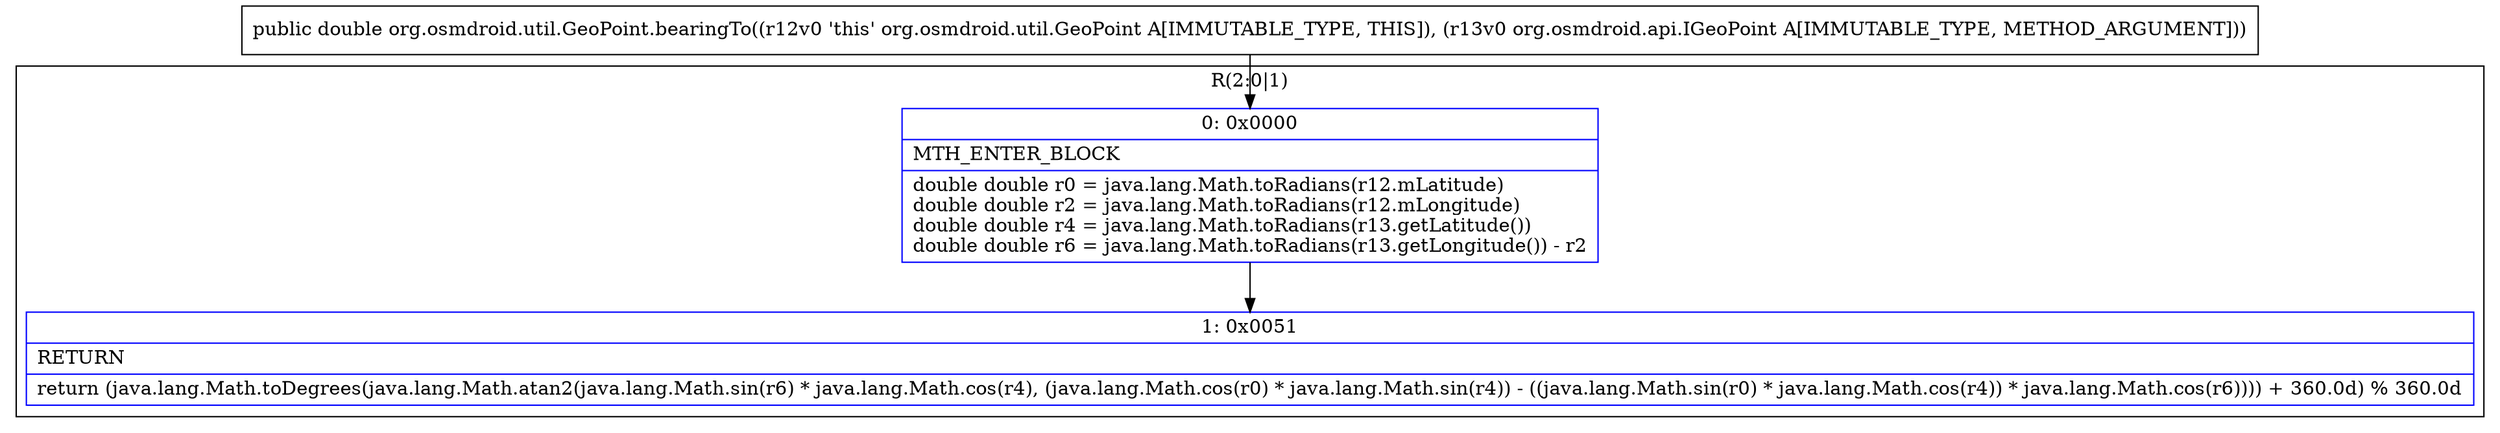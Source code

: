 digraph "CFG fororg.osmdroid.util.GeoPoint.bearingTo(Lorg\/osmdroid\/api\/IGeoPoint;)D" {
subgraph cluster_Region_501284145 {
label = "R(2:0|1)";
node [shape=record,color=blue];
Node_0 [shape=record,label="{0\:\ 0x0000|MTH_ENTER_BLOCK\l|double double r0 = java.lang.Math.toRadians(r12.mLatitude)\ldouble double r2 = java.lang.Math.toRadians(r12.mLongitude)\ldouble double r4 = java.lang.Math.toRadians(r13.getLatitude())\ldouble double r6 = java.lang.Math.toRadians(r13.getLongitude()) \- r2\l}"];
Node_1 [shape=record,label="{1\:\ 0x0051|RETURN\l|return (java.lang.Math.toDegrees(java.lang.Math.atan2(java.lang.Math.sin(r6) * java.lang.Math.cos(r4), (java.lang.Math.cos(r0) * java.lang.Math.sin(r4)) \- ((java.lang.Math.sin(r0) * java.lang.Math.cos(r4)) * java.lang.Math.cos(r6)))) + 360.0d) % 360.0d\l}"];
}
MethodNode[shape=record,label="{public double org.osmdroid.util.GeoPoint.bearingTo((r12v0 'this' org.osmdroid.util.GeoPoint A[IMMUTABLE_TYPE, THIS]), (r13v0 org.osmdroid.api.IGeoPoint A[IMMUTABLE_TYPE, METHOD_ARGUMENT])) }"];
MethodNode -> Node_0;
Node_0 -> Node_1;
}

